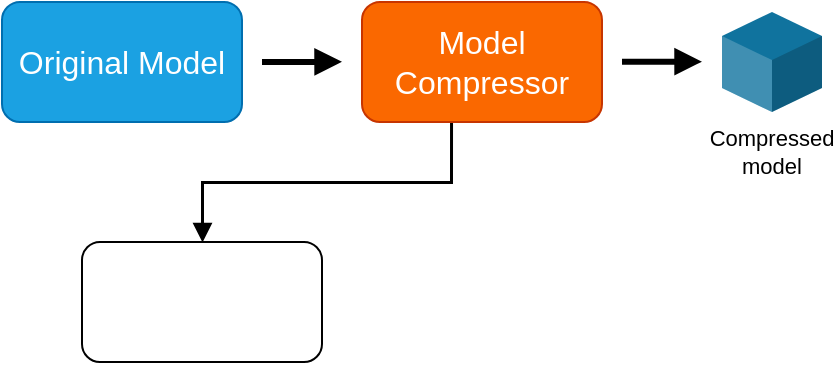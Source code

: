 <mxfile version="24.7.16">
  <diagram name="Trang-1" id="JqWufUMo1YawlZKLsDzj">
    <mxGraphModel dx="719" dy="1571" grid="1" gridSize="10" guides="1" tooltips="1" connect="1" arrows="1" fold="1" page="1" pageScale="1" pageWidth="827" pageHeight="1169" math="0" shadow="0">
      <root>
        <mxCell id="0" />
        <mxCell id="1" parent="0" />
        <mxCell id="Lr69Wq48RwQ8DJ6pYq4B-3" style="edgeStyle=orthogonalEdgeStyle;rounded=0;orthogonalLoop=1;jettySize=auto;html=1;fillColor=#f8cecc;strokeColor=#000000;strokeWidth=3;endArrow=block;endFill=1;" edge="1" parent="1">
          <mxGeometry relative="1" as="geometry">
            <mxPoint x="230" y="-10" as="sourcePoint" />
            <mxPoint x="270" y="-10.1" as="targetPoint" />
            <Array as="points">
              <mxPoint x="240" y="-10.11" />
            </Array>
          </mxGeometry>
        </mxCell>
        <mxCell id="Lr69Wq48RwQ8DJ6pYq4B-1" value="&lt;font face=&quot;Helvetica&quot; style=&quot;font-size: 16px; font-weight: normal;&quot;&gt;Original Model&lt;/font&gt;" style="rounded=1;whiteSpace=wrap;html=1;fontStyle=1;fillColor=#1ba1e2;fontColor=#ffffff;strokeColor=#006EAF;" vertex="1" parent="1">
          <mxGeometry x="100" y="-40" width="120" height="60" as="geometry" />
        </mxCell>
        <mxCell id="Lr69Wq48RwQ8DJ6pYq4B-12" style="edgeStyle=orthogonalEdgeStyle;shape=connector;rounded=0;orthogonalLoop=1;jettySize=auto;html=1;strokeColor=#000000;strokeWidth=1.5;align=center;verticalAlign=middle;fontFamily=Helvetica;fontSize=11;fontColor=default;labelBackgroundColor=default;endArrow=block;endFill=1;fillColor=#f8cecc;exitX=0.371;exitY=0.993;exitDx=0;exitDy=0;entryX=0.5;entryY=0;entryDx=0;entryDy=0;exitPerimeter=0;" edge="1" parent="1" source="Lr69Wq48RwQ8DJ6pYq4B-2" target="Lr69Wq48RwQ8DJ6pYq4B-16">
          <mxGeometry relative="1" as="geometry">
            <mxPoint x="160" y="50" as="targetPoint" />
            <Array as="points">
              <mxPoint x="325" y="50" />
              <mxPoint x="200" y="50" />
            </Array>
          </mxGeometry>
        </mxCell>
        <mxCell id="Lr69Wq48RwQ8DJ6pYq4B-2" value="&lt;font face=&quot;Helvetica&quot; color=&quot;#ffffff&quot; style=&quot;font-size: 16px;&quot;&gt;Model Compressor&lt;/font&gt;" style="rounded=1;whiteSpace=wrap;html=1;fillColor=#fa6800;strokeColor=#C73500;fontColor=#000000;" vertex="1" parent="1">
          <mxGeometry x="280" y="-40" width="120" height="60" as="geometry" />
        </mxCell>
        <mxCell id="Lr69Wq48RwQ8DJ6pYq4B-5" value="" style="verticalLabelPosition=bottom;verticalAlign=top;html=1;shape=mxgraph.infographic.shadedCube;isoAngle=15;fillColor=#10739E;strokeColor=none;fontFamily=Helvetica;fontSize=11;fontColor=default;labelBackgroundColor=default;" vertex="1" parent="1">
          <mxGeometry x="460" y="-35" width="50" height="50" as="geometry" />
        </mxCell>
        <mxCell id="Lr69Wq48RwQ8DJ6pYq4B-8" style="edgeStyle=orthogonalEdgeStyle;rounded=0;orthogonalLoop=1;jettySize=auto;html=1;fillColor=#f8cecc;strokeColor=#000000;strokeWidth=3;endArrow=block;endFill=1;" edge="1" parent="1">
          <mxGeometry relative="1" as="geometry">
            <mxPoint x="410" y="-10.07" as="sourcePoint" />
            <mxPoint x="450" y="-10.17" as="targetPoint" />
            <Array as="points">
              <mxPoint x="420" y="-10.18" />
            </Array>
          </mxGeometry>
        </mxCell>
        <mxCell id="Lr69Wq48RwQ8DJ6pYq4B-10" value="Compressed model" style="text;html=1;align=center;verticalAlign=middle;whiteSpace=wrap;rounded=0;fontFamily=Helvetica;fontSize=11;fontColor=default;labelBackgroundColor=default;" vertex="1" parent="1">
          <mxGeometry x="455" y="20" width="60" height="30" as="geometry" />
        </mxCell>
        <mxCell id="Lr69Wq48RwQ8DJ6pYq4B-16" value="&lt;div style=&quot;text-align: start;&quot;&gt;&lt;font face=&quot;monospace&quot; color=&quot;#ba0000&quot;&gt;&lt;span style=&quot;font-size: 0px; text-wrap: nowrap;&quot;&gt;Structured pruning&lt;/span&gt;&lt;/font&gt;&lt;br&gt;&lt;/div&gt;" style="rounded=1;whiteSpace=wrap;html=1;fontFamily=Helvetica;fontSize=11;fontColor=default;labelBackgroundColor=default;" vertex="1" parent="1">
          <mxGeometry x="140" y="80" width="120" height="60" as="geometry" />
        </mxCell>
      </root>
    </mxGraphModel>
  </diagram>
</mxfile>
